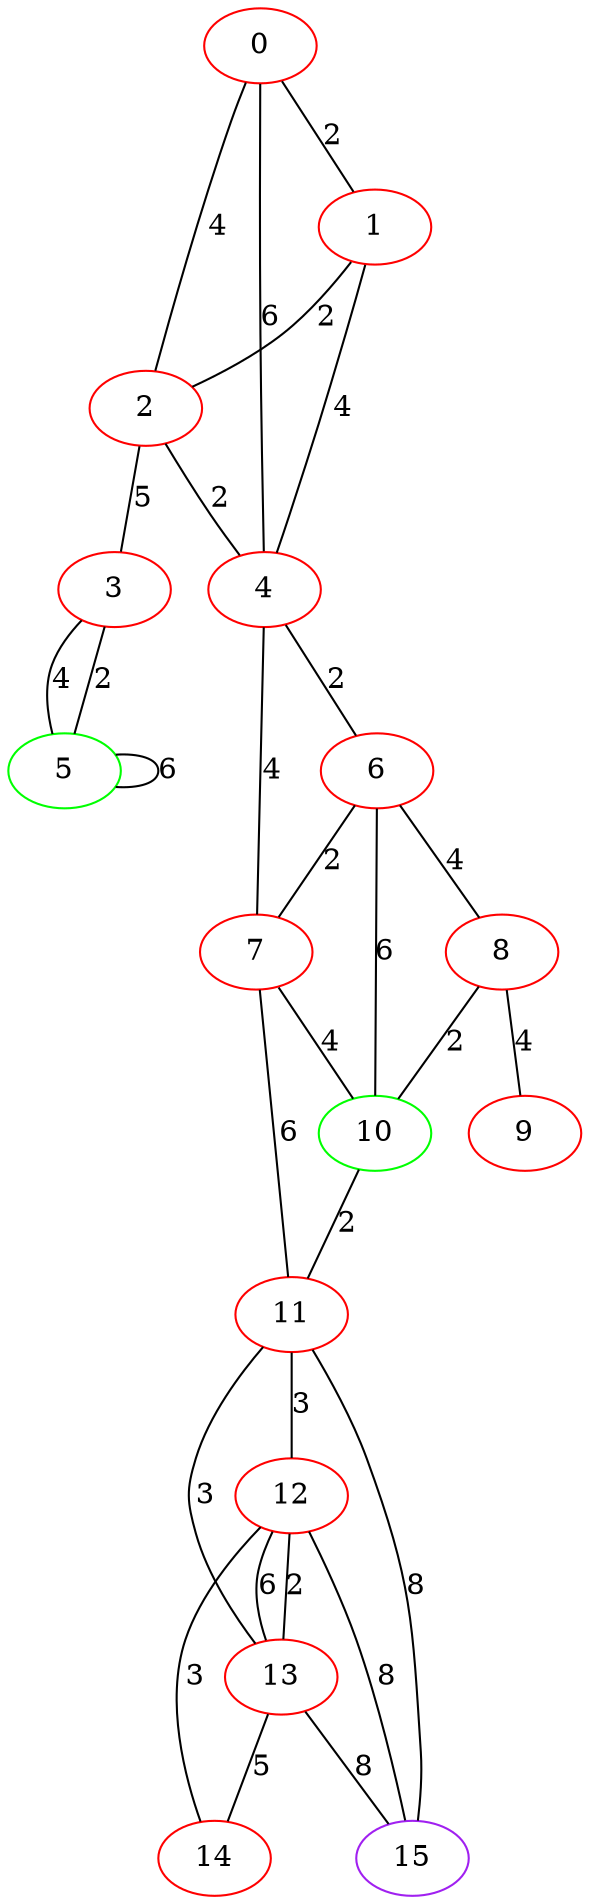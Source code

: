 graph "" {
0 [color=red, weight=1];
1 [color=red, weight=1];
2 [color=red, weight=1];
3 [color=red, weight=1];
4 [color=red, weight=1];
5 [color=green, weight=2];
6 [color=red, weight=1];
7 [color=red, weight=1];
8 [color=red, weight=1];
9 [color=red, weight=1];
10 [color=green, weight=2];
11 [color=red, weight=1];
12 [color=red, weight=1];
13 [color=red, weight=1];
14 [color=red, weight=1];
15 [color=purple, weight=4];
0 -- 1  [key=0, label=2];
0 -- 2  [key=0, label=4];
0 -- 4  [key=0, label=6];
1 -- 2  [key=0, label=2];
1 -- 4  [key=0, label=4];
2 -- 3  [key=0, label=5];
2 -- 4  [key=0, label=2];
3 -- 5  [key=0, label=4];
3 -- 5  [key=1, label=2];
4 -- 6  [key=0, label=2];
4 -- 7  [key=0, label=4];
5 -- 5  [key=0, label=6];
6 -- 8  [key=0, label=4];
6 -- 10  [key=0, label=6];
6 -- 7  [key=0, label=2];
7 -- 10  [key=0, label=4];
7 -- 11  [key=0, label=6];
8 -- 9  [key=0, label=4];
8 -- 10  [key=0, label=2];
10 -- 11  [key=0, label=2];
11 -- 15  [key=0, label=8];
11 -- 12  [key=0, label=3];
11 -- 13  [key=0, label=3];
12 -- 13  [key=0, label=2];
12 -- 13  [key=1, label=6];
12 -- 14  [key=0, label=3];
12 -- 15  [key=0, label=8];
13 -- 14  [key=0, label=5];
13 -- 15  [key=0, label=8];
}
